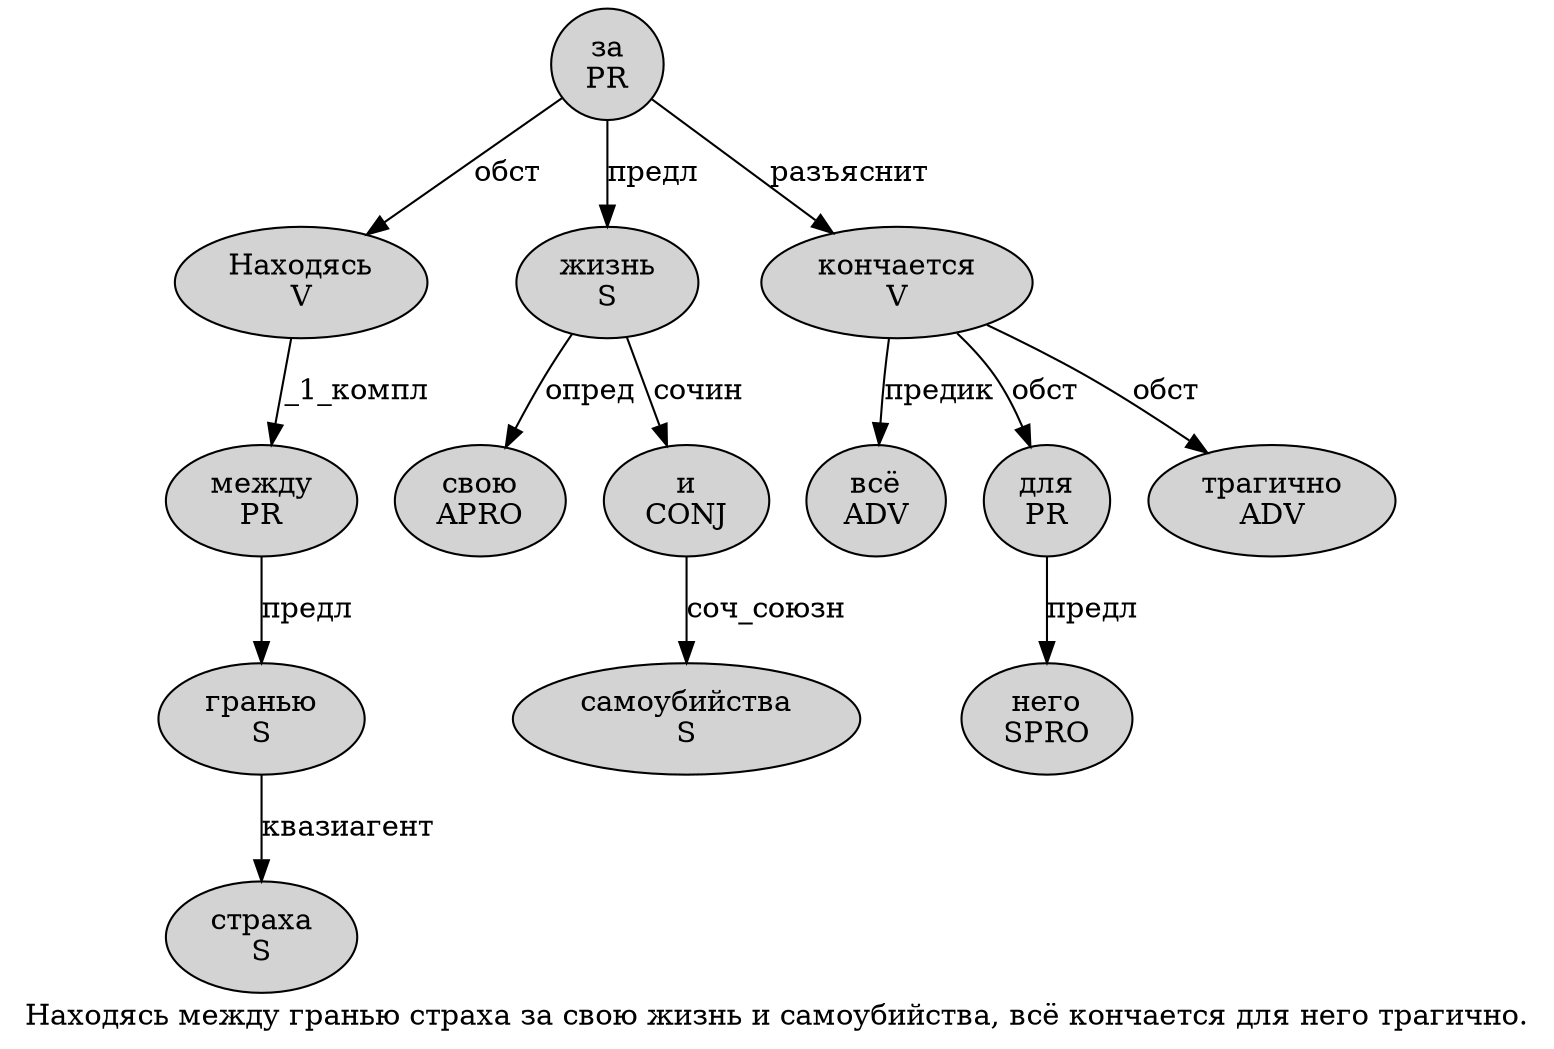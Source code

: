 digraph SENTENCE_652 {
	graph [label="Находясь между гранью страха за свою жизнь и самоубийства, всё кончается для него трагично."]
	node [style=filled]
		0 [label="Находясь
V" color="" fillcolor=lightgray penwidth=1 shape=ellipse]
		1 [label="между
PR" color="" fillcolor=lightgray penwidth=1 shape=ellipse]
		2 [label="гранью
S" color="" fillcolor=lightgray penwidth=1 shape=ellipse]
		3 [label="страха
S" color="" fillcolor=lightgray penwidth=1 shape=ellipse]
		4 [label="за
PR" color="" fillcolor=lightgray penwidth=1 shape=ellipse]
		5 [label="свою
APRO" color="" fillcolor=lightgray penwidth=1 shape=ellipse]
		6 [label="жизнь
S" color="" fillcolor=lightgray penwidth=1 shape=ellipse]
		7 [label="и
CONJ" color="" fillcolor=lightgray penwidth=1 shape=ellipse]
		8 [label="самоубийства
S" color="" fillcolor=lightgray penwidth=1 shape=ellipse]
		10 [label="всё
ADV" color="" fillcolor=lightgray penwidth=1 shape=ellipse]
		11 [label="кончается
V" color="" fillcolor=lightgray penwidth=1 shape=ellipse]
		12 [label="для
PR" color="" fillcolor=lightgray penwidth=1 shape=ellipse]
		13 [label="него
SPRO" color="" fillcolor=lightgray penwidth=1 shape=ellipse]
		14 [label="трагично
ADV" color="" fillcolor=lightgray penwidth=1 shape=ellipse]
			7 -> 8 [label="соч_союзн"]
			2 -> 3 [label="квазиагент"]
			12 -> 13 [label="предл"]
			0 -> 1 [label="_1_компл"]
			11 -> 10 [label="предик"]
			11 -> 12 [label="обст"]
			11 -> 14 [label="обст"]
			4 -> 0 [label="обст"]
			4 -> 6 [label="предл"]
			4 -> 11 [label="разъяснит"]
			1 -> 2 [label="предл"]
			6 -> 5 [label="опред"]
			6 -> 7 [label="сочин"]
}